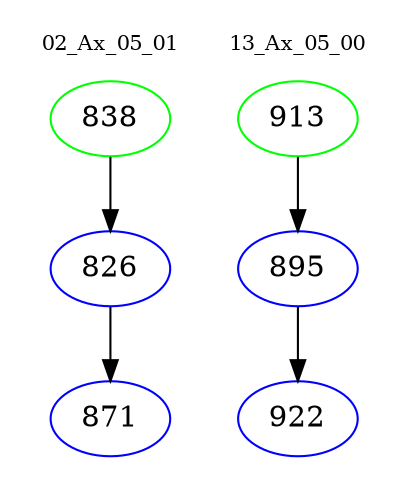 digraph{
subgraph cluster_0 {
color = white
label = "02_Ax_05_01";
fontsize=10;
T0_838 [label="838", color="green"]
T0_838 -> T0_826 [color="black"]
T0_826 [label="826", color="blue"]
T0_826 -> T0_871 [color="black"]
T0_871 [label="871", color="blue"]
}
subgraph cluster_1 {
color = white
label = "13_Ax_05_00";
fontsize=10;
T1_913 [label="913", color="green"]
T1_913 -> T1_895 [color="black"]
T1_895 [label="895", color="blue"]
T1_895 -> T1_922 [color="black"]
T1_922 [label="922", color="blue"]
}
}
